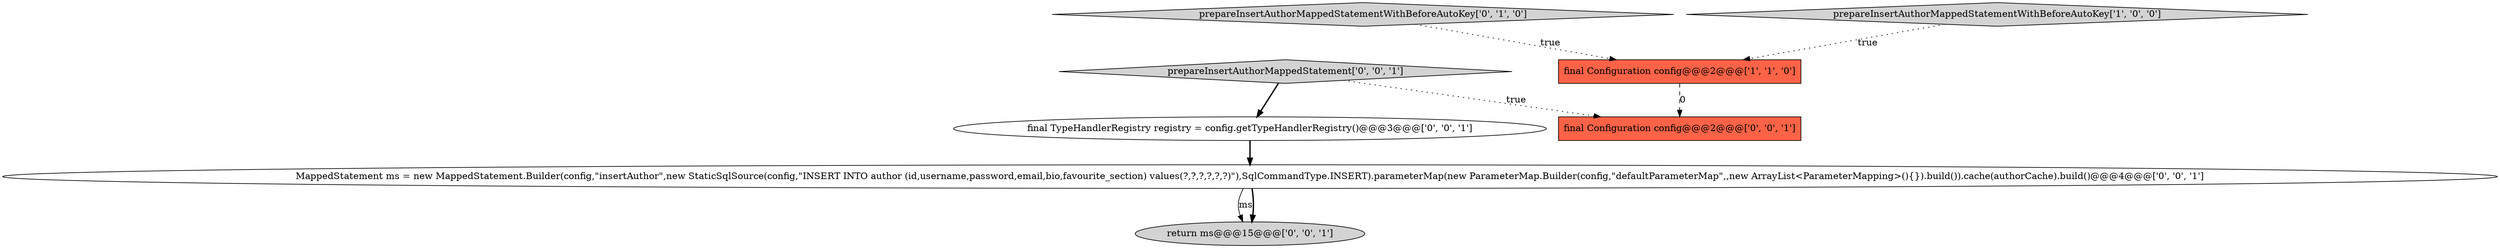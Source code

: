 digraph {
6 [style = filled, label = "MappedStatement ms = new MappedStatement.Builder(config,\"insertAuthor\",new StaticSqlSource(config,\"INSERT INTO author (id,username,password,email,bio,favourite_section) values(?,?,?,?,?,?)\"),SqlCommandType.INSERT).parameterMap(new ParameterMap.Builder(config,\"defaultParameterMap\",,new ArrayList<ParameterMapping>(){}).build()).cache(authorCache).build()@@@4@@@['0', '0', '1']", fillcolor = white, shape = ellipse image = "AAA0AAABBB3BBB"];
7 [style = filled, label = "prepareInsertAuthorMappedStatement['0', '0', '1']", fillcolor = lightgray, shape = diamond image = "AAA0AAABBB3BBB"];
3 [style = filled, label = "final Configuration config@@@2@@@['0', '0', '1']", fillcolor = tomato, shape = box image = "AAA0AAABBB3BBB"];
2 [style = filled, label = "prepareInsertAuthorMappedStatementWithBeforeAutoKey['0', '1', '0']", fillcolor = lightgray, shape = diamond image = "AAA0AAABBB2BBB"];
5 [style = filled, label = "return ms@@@15@@@['0', '0', '1']", fillcolor = lightgray, shape = ellipse image = "AAA0AAABBB3BBB"];
4 [style = filled, label = "final TypeHandlerRegistry registry = config.getTypeHandlerRegistry()@@@3@@@['0', '0', '1']", fillcolor = white, shape = ellipse image = "AAA0AAABBB3BBB"];
1 [style = filled, label = "final Configuration config@@@2@@@['1', '1', '0']", fillcolor = tomato, shape = box image = "AAA0AAABBB1BBB"];
0 [style = filled, label = "prepareInsertAuthorMappedStatementWithBeforeAutoKey['1', '0', '0']", fillcolor = lightgray, shape = diamond image = "AAA0AAABBB1BBB"];
2->1 [style = dotted, label="true"];
1->3 [style = dashed, label="0"];
4->6 [style = bold, label=""];
0->1 [style = dotted, label="true"];
6->5 [style = solid, label="ms"];
7->3 [style = dotted, label="true"];
7->4 [style = bold, label=""];
6->5 [style = bold, label=""];
}
